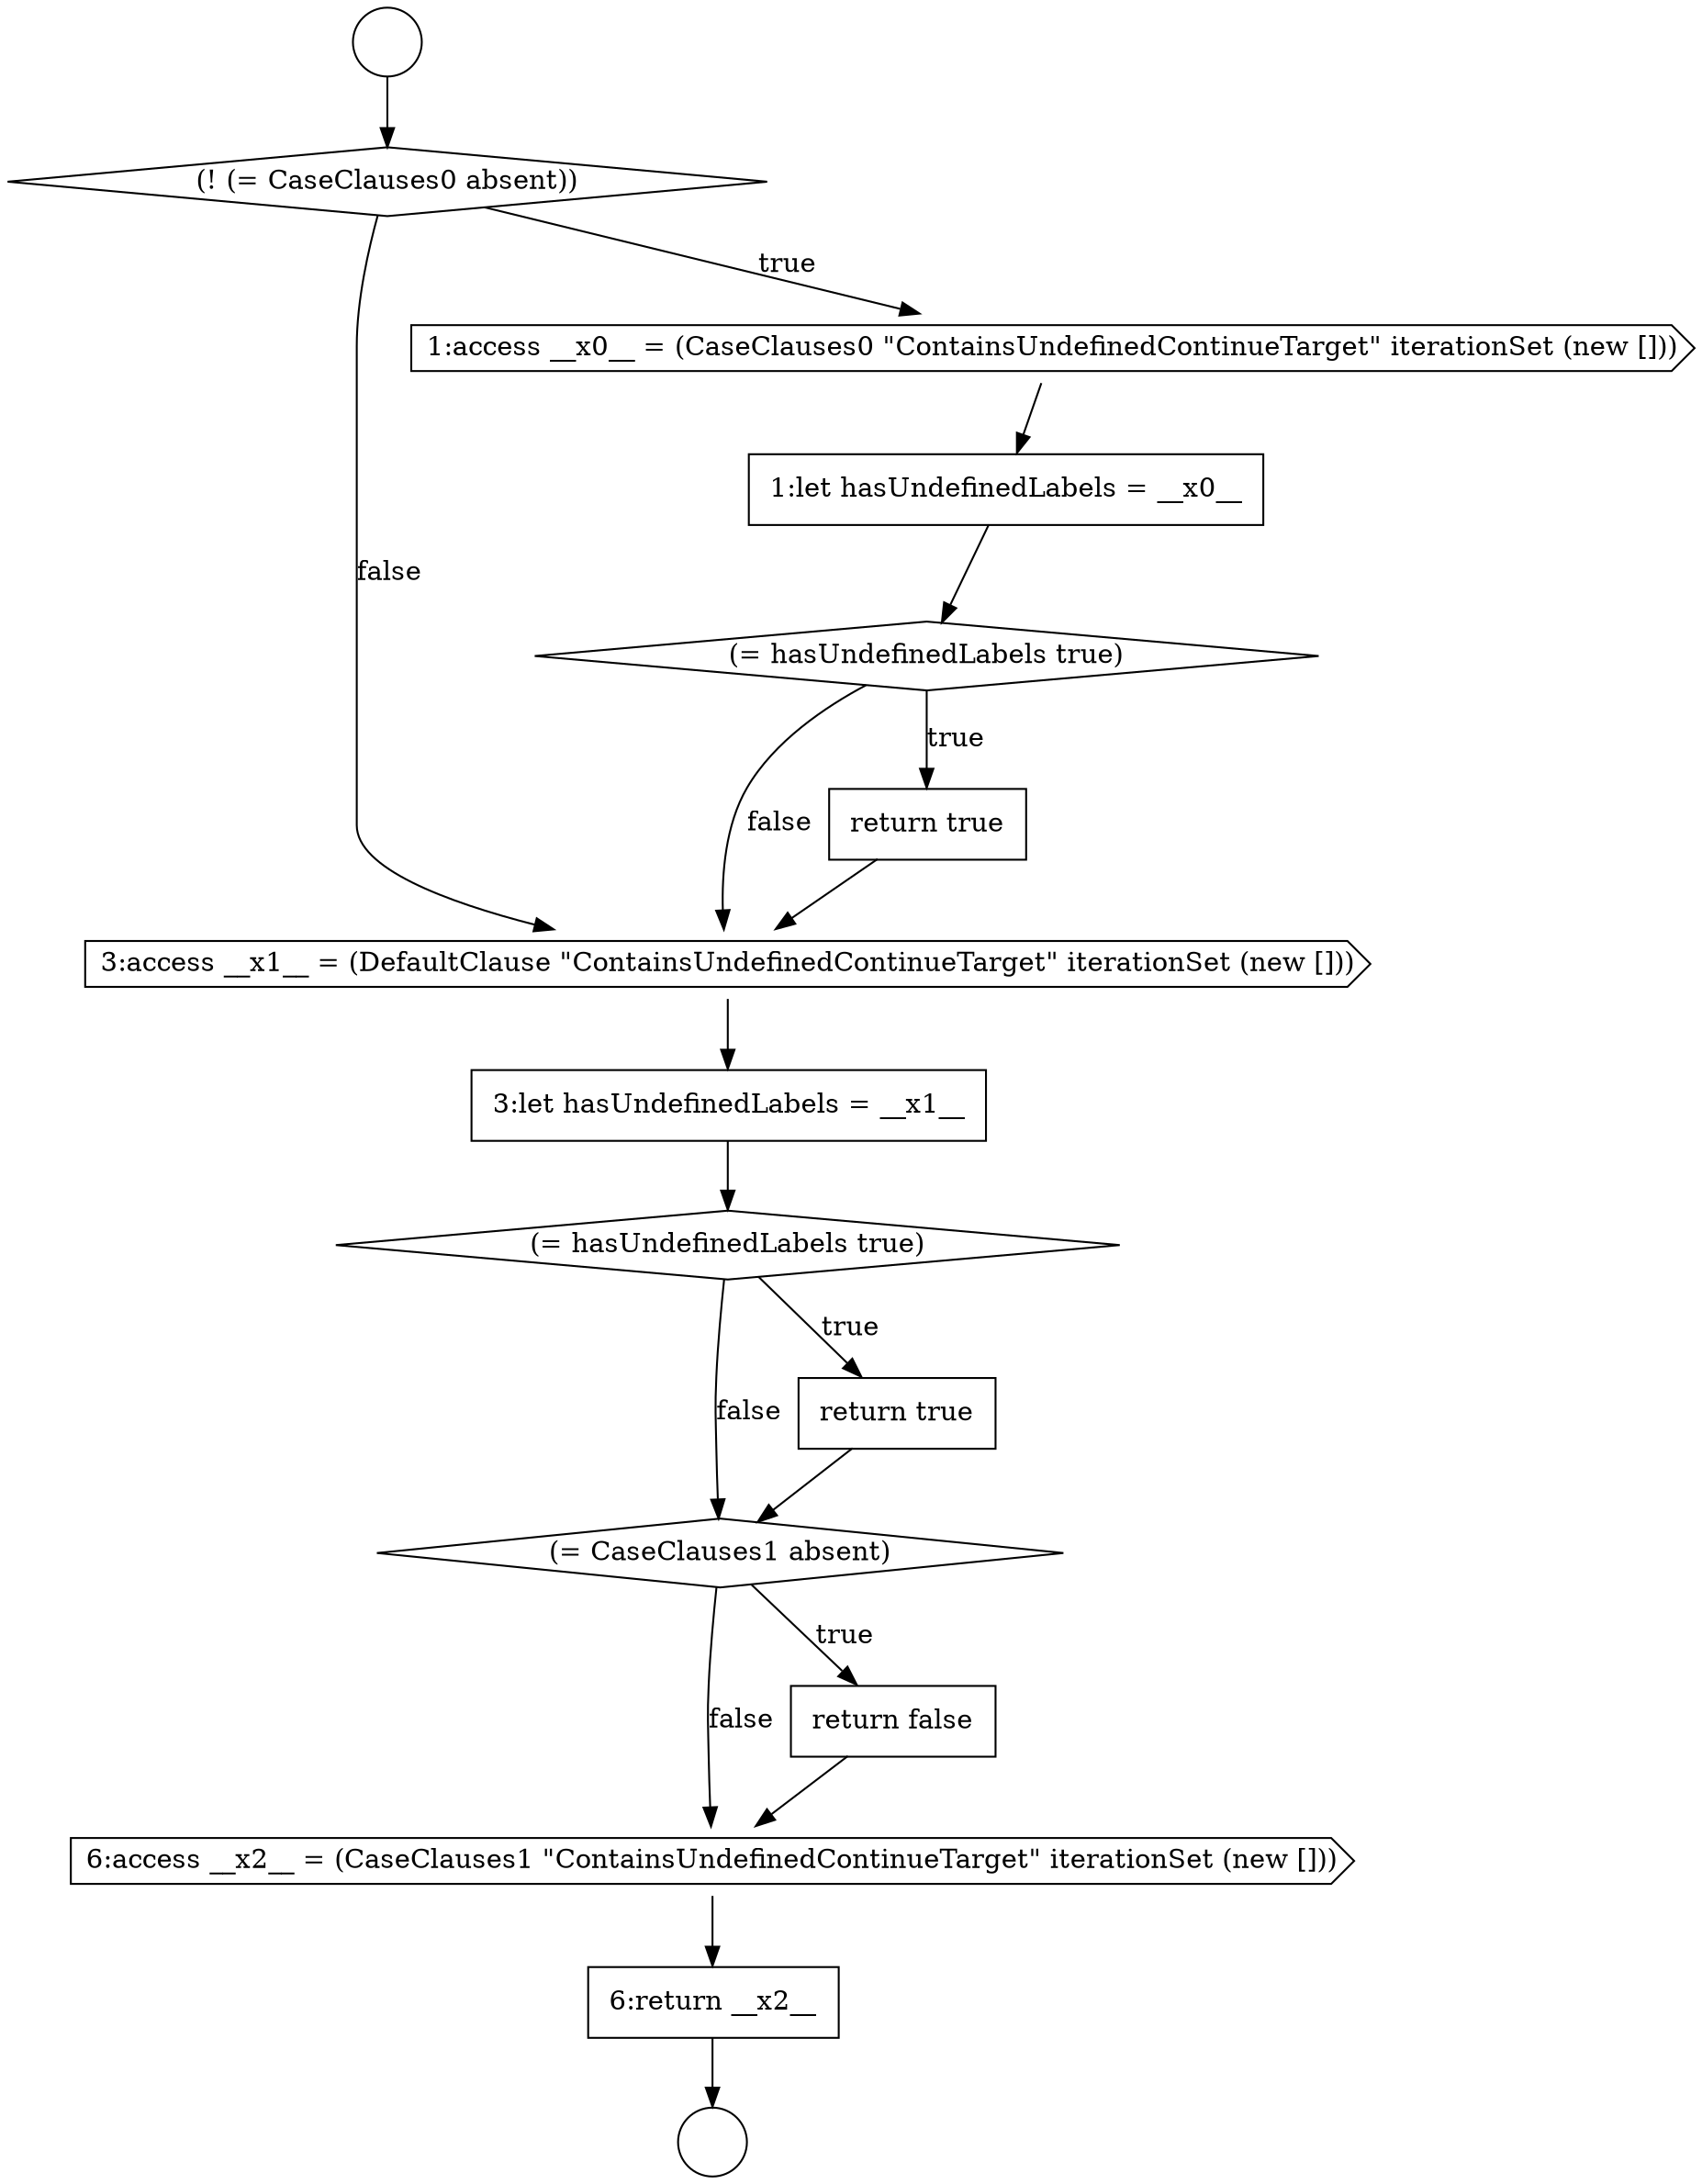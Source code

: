 digraph {
  node8050 [shape=diamond, label=<<font color="black">(= CaseClauses1 absent)</font>> color="black" fillcolor="white" style=filled]
  node8046 [shape=cds, label=<<font color="black">3:access __x1__ = (DefaultClause &quot;ContainsUndefinedContinueTarget&quot; iterationSet (new []))</font>> color="black" fillcolor="white" style=filled]
  node8048 [shape=diamond, label=<<font color="black">(= hasUndefinedLabels true)</font>> color="black" fillcolor="white" style=filled]
  node8041 [shape=diamond, label=<<font color="black">(! (= CaseClauses0 absent))</font>> color="black" fillcolor="white" style=filled]
  node8053 [shape=none, margin=0, label=<<font color="black">
    <table border="0" cellborder="1" cellspacing="0" cellpadding="10">
      <tr><td align="left">6:return __x2__</td></tr>
    </table>
  </font>> color="black" fillcolor="white" style=filled]
  node8049 [shape=none, margin=0, label=<<font color="black">
    <table border="0" cellborder="1" cellspacing="0" cellpadding="10">
      <tr><td align="left">return true</td></tr>
    </table>
  </font>> color="black" fillcolor="white" style=filled]
  node8040 [shape=circle label=" " color="black" fillcolor="white" style=filled]
  node8052 [shape=cds, label=<<font color="black">6:access __x2__ = (CaseClauses1 &quot;ContainsUndefinedContinueTarget&quot; iterationSet (new []))</font>> color="black" fillcolor="white" style=filled]
  node8039 [shape=circle label=" " color="black" fillcolor="white" style=filled]
  node8043 [shape=none, margin=0, label=<<font color="black">
    <table border="0" cellborder="1" cellspacing="0" cellpadding="10">
      <tr><td align="left">1:let hasUndefinedLabels = __x0__</td></tr>
    </table>
  </font>> color="black" fillcolor="white" style=filled]
  node8051 [shape=none, margin=0, label=<<font color="black">
    <table border="0" cellborder="1" cellspacing="0" cellpadding="10">
      <tr><td align="left">return false</td></tr>
    </table>
  </font>> color="black" fillcolor="white" style=filled]
  node8044 [shape=diamond, label=<<font color="black">(= hasUndefinedLabels true)</font>> color="black" fillcolor="white" style=filled]
  node8045 [shape=none, margin=0, label=<<font color="black">
    <table border="0" cellborder="1" cellspacing="0" cellpadding="10">
      <tr><td align="left">return true</td></tr>
    </table>
  </font>> color="black" fillcolor="white" style=filled]
  node8042 [shape=cds, label=<<font color="black">1:access __x0__ = (CaseClauses0 &quot;ContainsUndefinedContinueTarget&quot; iterationSet (new []))</font>> color="black" fillcolor="white" style=filled]
  node8047 [shape=none, margin=0, label=<<font color="black">
    <table border="0" cellborder="1" cellspacing="0" cellpadding="10">
      <tr><td align="left">3:let hasUndefinedLabels = __x1__</td></tr>
    </table>
  </font>> color="black" fillcolor="white" style=filled]
  node8044 -> node8045 [label=<<font color="black">true</font>> color="black"]
  node8044 -> node8046 [label=<<font color="black">false</font>> color="black"]
  node8043 -> node8044 [ color="black"]
  node8047 -> node8048 [ color="black"]
  node8053 -> node8040 [ color="black"]
  node8046 -> node8047 [ color="black"]
  node8042 -> node8043 [ color="black"]
  node8049 -> node8050 [ color="black"]
  node8039 -> node8041 [ color="black"]
  node8045 -> node8046 [ color="black"]
  node8041 -> node8042 [label=<<font color="black">true</font>> color="black"]
  node8041 -> node8046 [label=<<font color="black">false</font>> color="black"]
  node8048 -> node8049 [label=<<font color="black">true</font>> color="black"]
  node8048 -> node8050 [label=<<font color="black">false</font>> color="black"]
  node8050 -> node8051 [label=<<font color="black">true</font>> color="black"]
  node8050 -> node8052 [label=<<font color="black">false</font>> color="black"]
  node8052 -> node8053 [ color="black"]
  node8051 -> node8052 [ color="black"]
}
